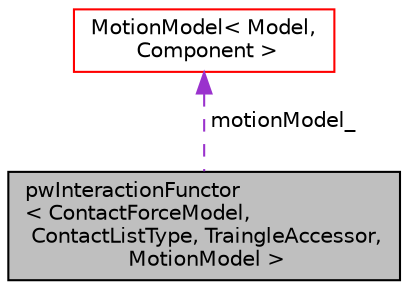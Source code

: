digraph "pwInteractionFunctor&lt; ContactForceModel, ContactListType, TraingleAccessor, MotionModel &gt;"
{
 // LATEX_PDF_SIZE
  edge [fontname="Helvetica",fontsize="10",labelfontname="Helvetica",labelfontsize="10"];
  node [fontname="Helvetica",fontsize="10",shape=record];
  Node1 [label="pwInteractionFunctor\l\< ContactForceModel,\l ContactListType, TraingleAccessor,\l MotionModel \>",height=0.2,width=0.4,color="black", fillcolor="grey75", style="filled", fontcolor="black",tooltip=" "];
  Node2 -> Node1 [dir="back",color="darkorchid3",fontsize="10",style="dashed",label=" motionModel_" ,fontname="Helvetica"];
  Node2 [label="MotionModel\< Model,\l Component \>",height=0.2,width=0.4,color="red", fillcolor="white", style="filled",URL="$classpFlow_1_1MotionModel.html",tooltip="Motion model abstract class (CRTP) for all the motion models."];
}
